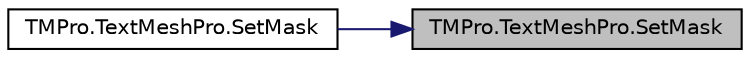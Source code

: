 digraph "TMPro.TextMeshPro.SetMask"
{
 // LATEX_PDF_SIZE
  edge [fontname="Helvetica",fontsize="10",labelfontname="Helvetica",labelfontsize="10"];
  node [fontname="Helvetica",fontsize="10",shape=record];
  rankdir="RL";
  Node1 [label="TMPro.TextMeshPro.SetMask",height=0.2,width=0.4,color="black", fillcolor="grey75", style="filled", fontcolor="black",tooltip="Function used to set the mask type and coordinates in World Space"];
  Node1 -> Node2 [dir="back",color="midnightblue",fontsize="10",style="solid",fontname="Helvetica"];
  Node2 [label="TMPro.TextMeshPro.SetMask",height=0.2,width=0.4,color="black", fillcolor="white", style="filled",URL="$class_t_m_pro_1_1_text_mesh_pro.html#a907c0bf8a284315eba6099f07dd98a38",tooltip="Function used to set the mask type, coordinates and softness"];
}
